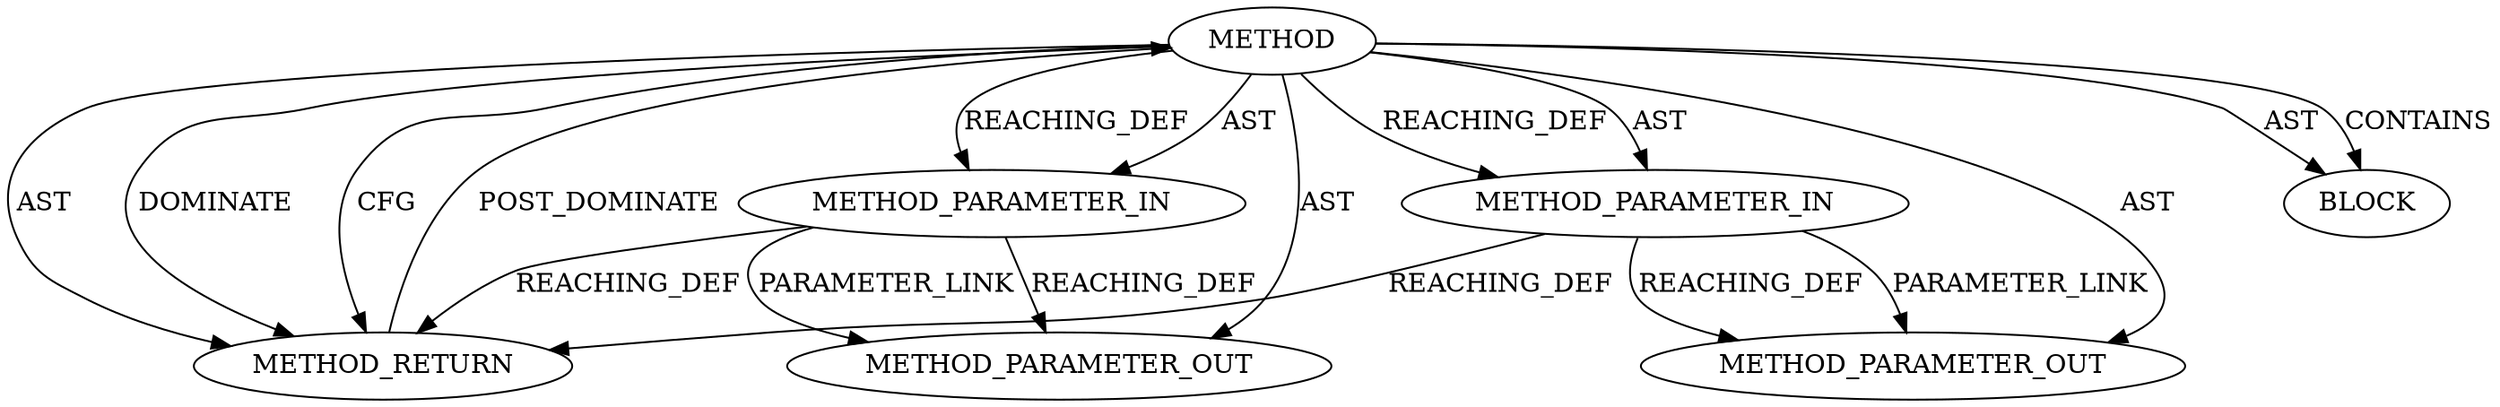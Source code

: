 digraph {
  2224 [label=METHOD AST_PARENT_TYPE="NAMESPACE_BLOCK" AST_PARENT_FULL_NAME="<global>" ORDER=0 CODE="<empty>" FULL_NAME="msg_set_errcode" IS_EXTERNAL=true FILENAME="<empty>" SIGNATURE="" NAME="msg_set_errcode"]
  2225 [label=METHOD_PARAMETER_IN ORDER=1 CODE="p1" IS_VARIADIC=false TYPE_FULL_NAME="ANY" EVALUATION_STRATEGY="BY_VALUE" INDEX=1 NAME="p1"]
  2226 [label=METHOD_PARAMETER_IN ORDER=2 CODE="p2" IS_VARIADIC=false TYPE_FULL_NAME="ANY" EVALUATION_STRATEGY="BY_VALUE" INDEX=2 NAME="p2"]
  2228 [label=METHOD_RETURN ORDER=2 CODE="RET" TYPE_FULL_NAME="ANY" EVALUATION_STRATEGY="BY_VALUE"]
  2816 [label=METHOD_PARAMETER_OUT ORDER=1 CODE="p1" IS_VARIADIC=false TYPE_FULL_NAME="ANY" EVALUATION_STRATEGY="BY_VALUE" INDEX=1 NAME="p1"]
  2817 [label=METHOD_PARAMETER_OUT ORDER=2 CODE="p2" IS_VARIADIC=false TYPE_FULL_NAME="ANY" EVALUATION_STRATEGY="BY_VALUE" INDEX=2 NAME="p2"]
  2227 [label=BLOCK ORDER=1 ARGUMENT_INDEX=1 CODE="<empty>" TYPE_FULL_NAME="ANY"]
  2225 -> 2228 [label=REACHING_DEF VARIABLE="p1"]
  2224 -> 2228 [label=AST ]
  2224 -> 2816 [label=AST ]
  2224 -> 2228 [label=DOMINATE ]
  2226 -> 2817 [label=PARAMETER_LINK ]
  2224 -> 2227 [label=AST ]
  2224 -> 2225 [label=REACHING_DEF VARIABLE=""]
  2224 -> 2225 [label=AST ]
  2224 -> 2227 [label=CONTAINS ]
  2225 -> 2816 [label=REACHING_DEF VARIABLE="p1"]
  2225 -> 2816 [label=PARAMETER_LINK ]
  2224 -> 2817 [label=AST ]
  2228 -> 2224 [label=POST_DOMINATE ]
  2224 -> 2226 [label=REACHING_DEF VARIABLE=""]
  2226 -> 2228 [label=REACHING_DEF VARIABLE="p2"]
  2224 -> 2226 [label=AST ]
  2224 -> 2228 [label=CFG ]
  2226 -> 2817 [label=REACHING_DEF VARIABLE="p2"]
}
